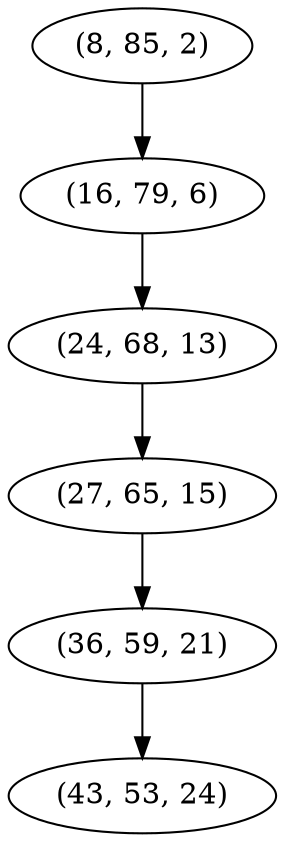 digraph tree {
    "(8, 85, 2)";
    "(16, 79, 6)";
    "(24, 68, 13)";
    "(27, 65, 15)";
    "(36, 59, 21)";
    "(43, 53, 24)";
    "(8, 85, 2)" -> "(16, 79, 6)";
    "(16, 79, 6)" -> "(24, 68, 13)";
    "(24, 68, 13)" -> "(27, 65, 15)";
    "(27, 65, 15)" -> "(36, 59, 21)";
    "(36, 59, 21)" -> "(43, 53, 24)";
}
